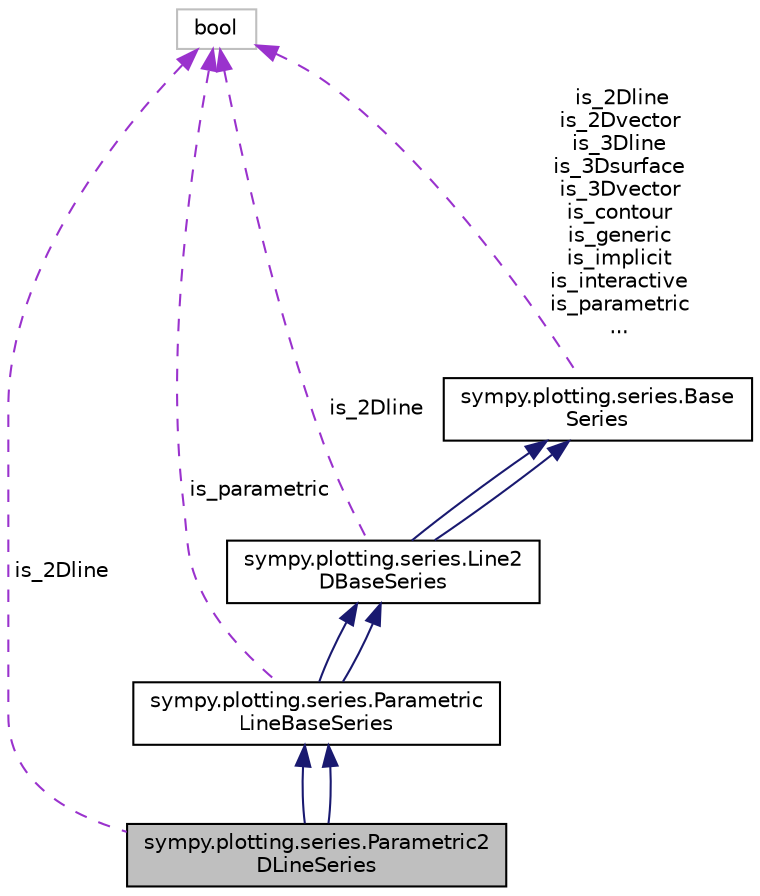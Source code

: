 digraph "sympy.plotting.series.Parametric2DLineSeries"
{
 // LATEX_PDF_SIZE
  edge [fontname="Helvetica",fontsize="10",labelfontname="Helvetica",labelfontsize="10"];
  node [fontname="Helvetica",fontsize="10",shape=record];
  Node1 [label="sympy.plotting.series.Parametric2\lDLineSeries",height=0.2,width=0.4,color="black", fillcolor="grey75", style="filled", fontcolor="black",tooltip=" "];
  Node2 -> Node1 [dir="back",color="midnightblue",fontsize="10",style="solid",fontname="Helvetica"];
  Node2 [label="sympy.plotting.series.Parametric\lLineBaseSeries",height=0.2,width=0.4,color="black", fillcolor="white", style="filled",URL="$classsympy_1_1plotting_1_1series_1_1ParametricLineBaseSeries.html",tooltip=" "];
  Node3 -> Node2 [dir="back",color="midnightblue",fontsize="10",style="solid",fontname="Helvetica"];
  Node3 [label="sympy.plotting.series.Line2\lDBaseSeries",height=0.2,width=0.4,color="black", fillcolor="white", style="filled",URL="$classsympy_1_1plotting_1_1series_1_1Line2DBaseSeries.html",tooltip="2D lines"];
  Node4 -> Node3 [dir="back",color="midnightblue",fontsize="10",style="solid",fontname="Helvetica"];
  Node4 [label="sympy.plotting.series.Base\lSeries",height=0.2,width=0.4,color="black", fillcolor="white", style="filled",URL="$classsympy_1_1plotting_1_1series_1_1BaseSeries.html",tooltip=" "];
  Node5 -> Node4 [dir="back",color="darkorchid3",fontsize="10",style="dashed",label=" is_2Dline\nis_2Dvector\nis_3Dline\nis_3Dsurface\nis_3Dvector\nis_contour\nis_generic\nis_implicit\nis_interactive\nis_parametric\n..." ,fontname="Helvetica"];
  Node5 [label="bool",height=0.2,width=0.4,color="grey75", fillcolor="white", style="filled",tooltip=" "];
  Node4 -> Node3 [dir="back",color="midnightblue",fontsize="10",style="solid",fontname="Helvetica"];
  Node5 -> Node3 [dir="back",color="darkorchid3",fontsize="10",style="dashed",label=" is_2Dline" ,fontname="Helvetica"];
  Node3 -> Node2 [dir="back",color="midnightblue",fontsize="10",style="solid",fontname="Helvetica"];
  Node5 -> Node2 [dir="back",color="darkorchid3",fontsize="10",style="dashed",label=" is_parametric" ,fontname="Helvetica"];
  Node2 -> Node1 [dir="back",color="midnightblue",fontsize="10",style="solid",fontname="Helvetica"];
  Node5 -> Node1 [dir="back",color="darkorchid3",fontsize="10",style="dashed",label=" is_2Dline" ,fontname="Helvetica"];
}
